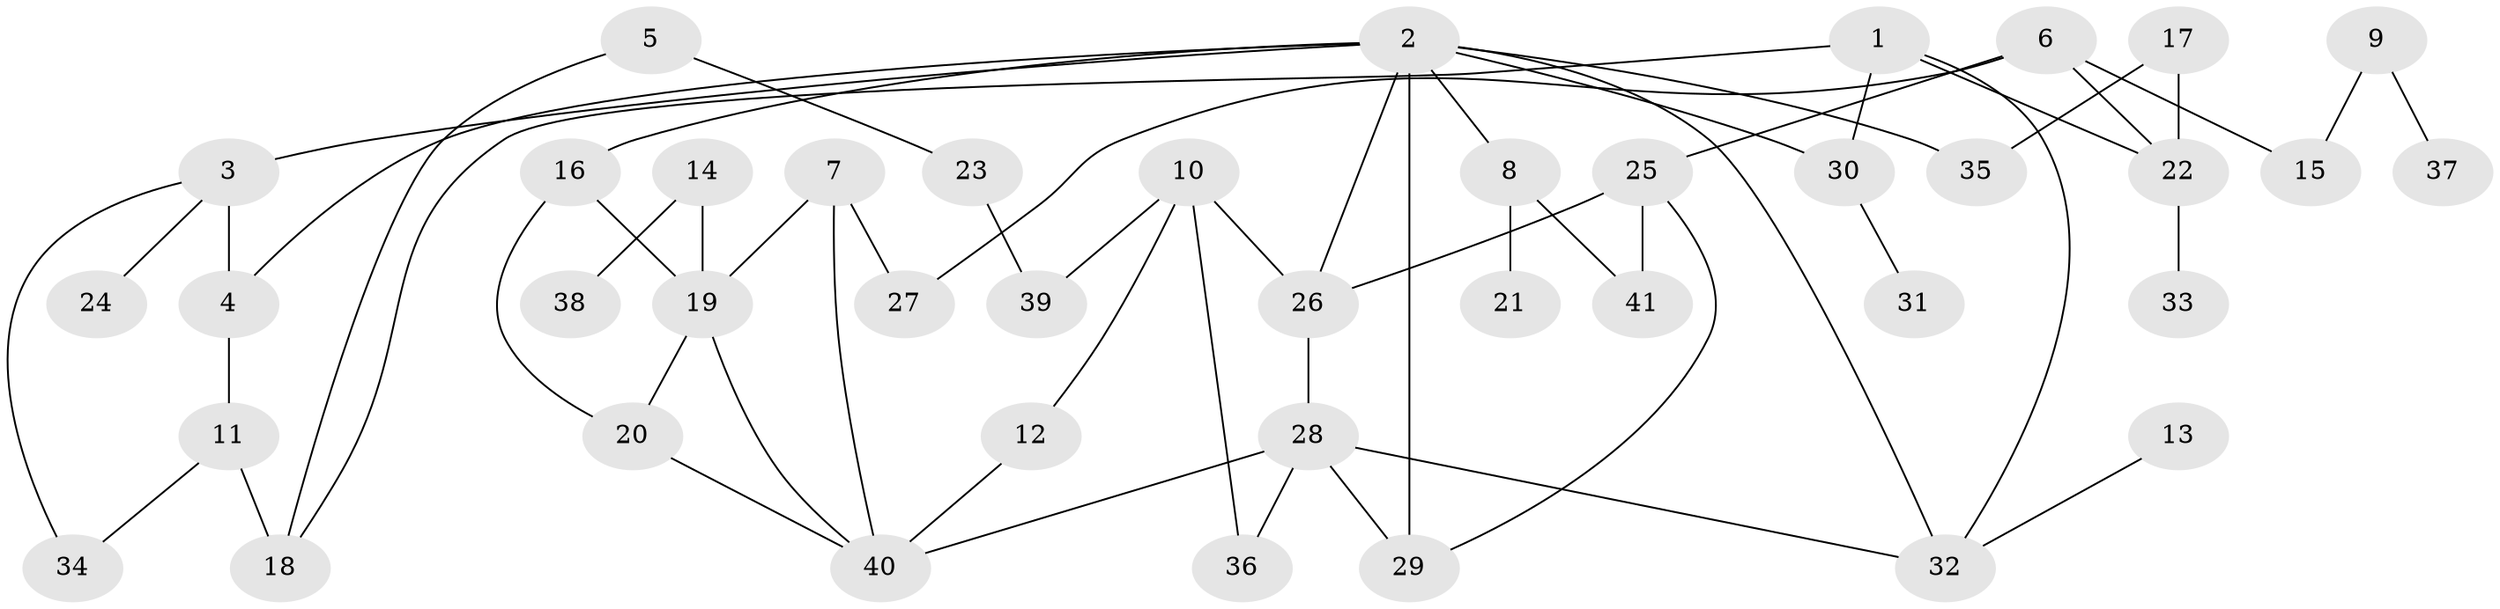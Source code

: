 // original degree distribution, {2: 0.2804878048780488, 4: 0.10975609756097561, 5: 0.0975609756097561, 6: 0.024390243902439025, 3: 0.1951219512195122, 1: 0.2926829268292683}
// Generated by graph-tools (version 1.1) at 2025/01/03/09/25 03:01:12]
// undirected, 41 vertices, 58 edges
graph export_dot {
graph [start="1"]
  node [color=gray90,style=filled];
  1;
  2;
  3;
  4;
  5;
  6;
  7;
  8;
  9;
  10;
  11;
  12;
  13;
  14;
  15;
  16;
  17;
  18;
  19;
  20;
  21;
  22;
  23;
  24;
  25;
  26;
  27;
  28;
  29;
  30;
  31;
  32;
  33;
  34;
  35;
  36;
  37;
  38;
  39;
  40;
  41;
  1 -- 18 [weight=1.0];
  1 -- 22 [weight=1.0];
  1 -- 30 [weight=1.0];
  1 -- 32 [weight=1.0];
  2 -- 3 [weight=1.0];
  2 -- 4 [weight=1.0];
  2 -- 8 [weight=1.0];
  2 -- 16 [weight=1.0];
  2 -- 26 [weight=1.0];
  2 -- 29 [weight=1.0];
  2 -- 30 [weight=1.0];
  2 -- 32 [weight=1.0];
  2 -- 35 [weight=1.0];
  3 -- 4 [weight=2.0];
  3 -- 24 [weight=1.0];
  3 -- 34 [weight=1.0];
  4 -- 11 [weight=1.0];
  5 -- 18 [weight=1.0];
  5 -- 23 [weight=1.0];
  6 -- 15 [weight=2.0];
  6 -- 22 [weight=1.0];
  6 -- 25 [weight=1.0];
  6 -- 27 [weight=1.0];
  7 -- 19 [weight=1.0];
  7 -- 27 [weight=1.0];
  7 -- 40 [weight=1.0];
  8 -- 21 [weight=1.0];
  8 -- 41 [weight=1.0];
  9 -- 15 [weight=1.0];
  9 -- 37 [weight=1.0];
  10 -- 12 [weight=1.0];
  10 -- 26 [weight=1.0];
  10 -- 36 [weight=1.0];
  10 -- 39 [weight=1.0];
  11 -- 18 [weight=2.0];
  11 -- 34 [weight=1.0];
  12 -- 40 [weight=1.0];
  13 -- 32 [weight=1.0];
  14 -- 19 [weight=1.0];
  14 -- 38 [weight=1.0];
  16 -- 19 [weight=1.0];
  16 -- 20 [weight=1.0];
  17 -- 22 [weight=1.0];
  17 -- 35 [weight=1.0];
  19 -- 20 [weight=1.0];
  19 -- 40 [weight=1.0];
  20 -- 40 [weight=1.0];
  22 -- 33 [weight=1.0];
  23 -- 39 [weight=1.0];
  25 -- 26 [weight=1.0];
  25 -- 29 [weight=1.0];
  25 -- 41 [weight=1.0];
  26 -- 28 [weight=1.0];
  28 -- 29 [weight=1.0];
  28 -- 32 [weight=1.0];
  28 -- 36 [weight=1.0];
  28 -- 40 [weight=2.0];
  30 -- 31 [weight=1.0];
}
